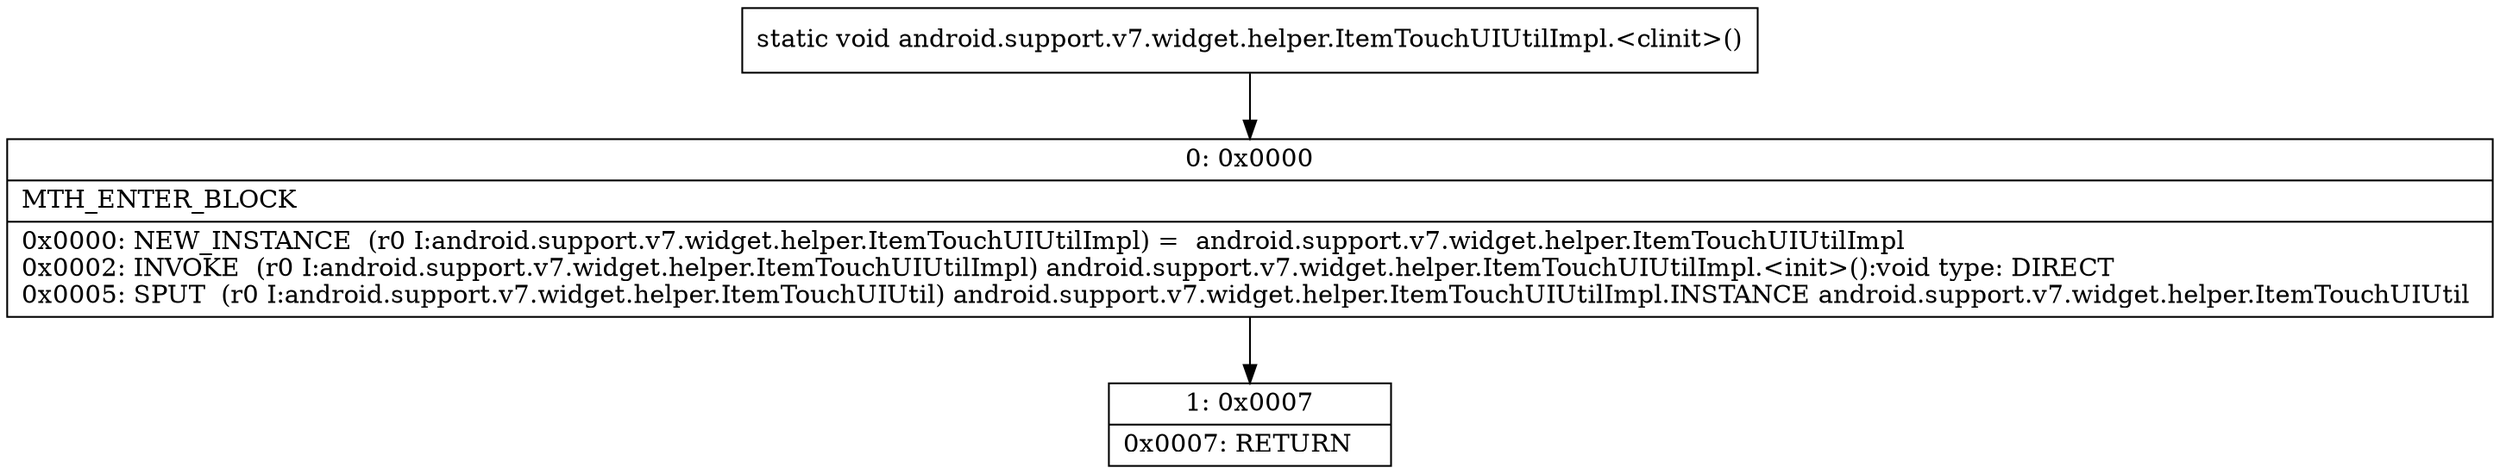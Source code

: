 digraph "CFG forandroid.support.v7.widget.helper.ItemTouchUIUtilImpl.\<clinit\>()V" {
Node_0 [shape=record,label="{0\:\ 0x0000|MTH_ENTER_BLOCK\l|0x0000: NEW_INSTANCE  (r0 I:android.support.v7.widget.helper.ItemTouchUIUtilImpl) =  android.support.v7.widget.helper.ItemTouchUIUtilImpl \l0x0002: INVOKE  (r0 I:android.support.v7.widget.helper.ItemTouchUIUtilImpl) android.support.v7.widget.helper.ItemTouchUIUtilImpl.\<init\>():void type: DIRECT \l0x0005: SPUT  (r0 I:android.support.v7.widget.helper.ItemTouchUIUtil) android.support.v7.widget.helper.ItemTouchUIUtilImpl.INSTANCE android.support.v7.widget.helper.ItemTouchUIUtil \l}"];
Node_1 [shape=record,label="{1\:\ 0x0007|0x0007: RETURN   \l}"];
MethodNode[shape=record,label="{static void android.support.v7.widget.helper.ItemTouchUIUtilImpl.\<clinit\>() }"];
MethodNode -> Node_0;
Node_0 -> Node_1;
}

